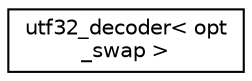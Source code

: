digraph "Graphical Class Hierarchy"
{
 // LATEX_PDF_SIZE
  edge [fontname="Helvetica",fontsize="10",labelfontname="Helvetica",labelfontsize="10"];
  node [fontname="Helvetica",fontsize="10",shape=record];
  rankdir="LR";
  Node0 [label="utf32_decoder\< opt\l_swap \>",height=0.2,width=0.4,color="black", fillcolor="white", style="filled",URL="$structutf32__decoder.html",tooltip=" "];
}
